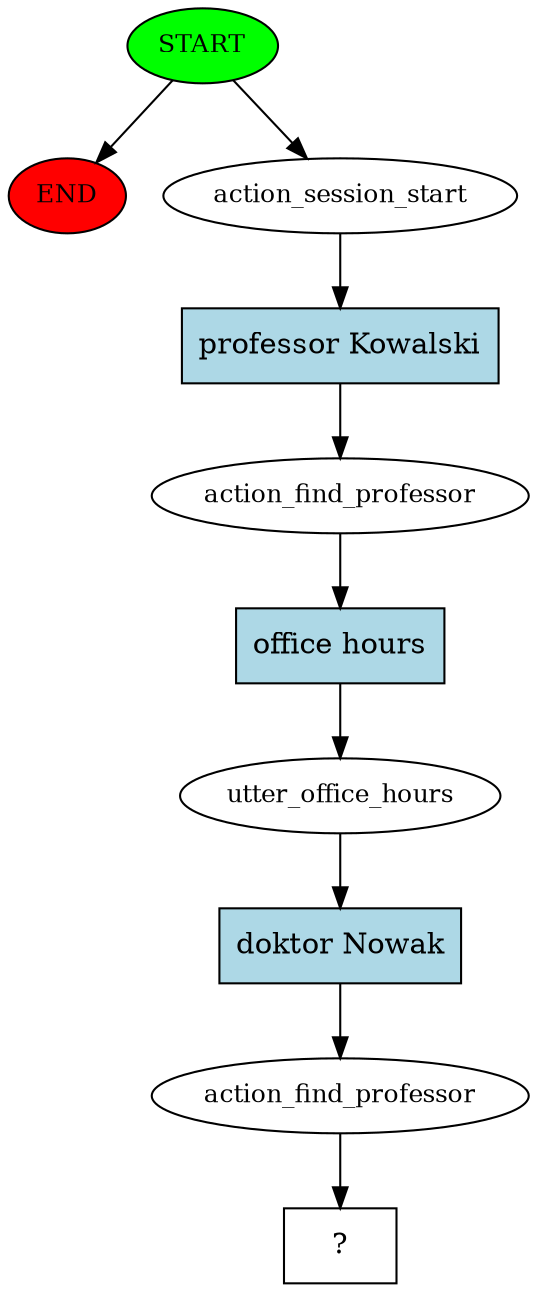 digraph  {
0 [class="start active", fillcolor=green, fontsize=12, label=START, style=filled];
"-1" [class=end, fillcolor=red, fontsize=12, label=END, style=filled];
1 [class=active, fontsize=12, label=action_session_start];
2 [class=active, fontsize=12, label=action_find_professor];
3 [class=active, fontsize=12, label=utter_office_hours];
4 [class=active, fontsize=12, label=action_find_professor];
5 [class="intent dashed active", label="  ?  ", shape=rect];
6 [class="intent active", fillcolor=lightblue, label="professor Kowalski", shape=rect, style=filled];
7 [class="intent active", fillcolor=lightblue, label="office hours", shape=rect, style=filled];
8 [class="intent active", fillcolor=lightblue, label="doktor Nowak", shape=rect, style=filled];
0 -> "-1"  [class="", key=NONE, label=""];
0 -> 1  [class=active, key=NONE, label=""];
1 -> 6  [class=active, key=0];
2 -> 7  [class=active, key=0];
3 -> 8  [class=active, key=0];
4 -> 5  [class=active, key=NONE, label=""];
6 -> 2  [class=active, key=0];
7 -> 3  [class=active, key=0];
8 -> 4  [class=active, key=0];
}
